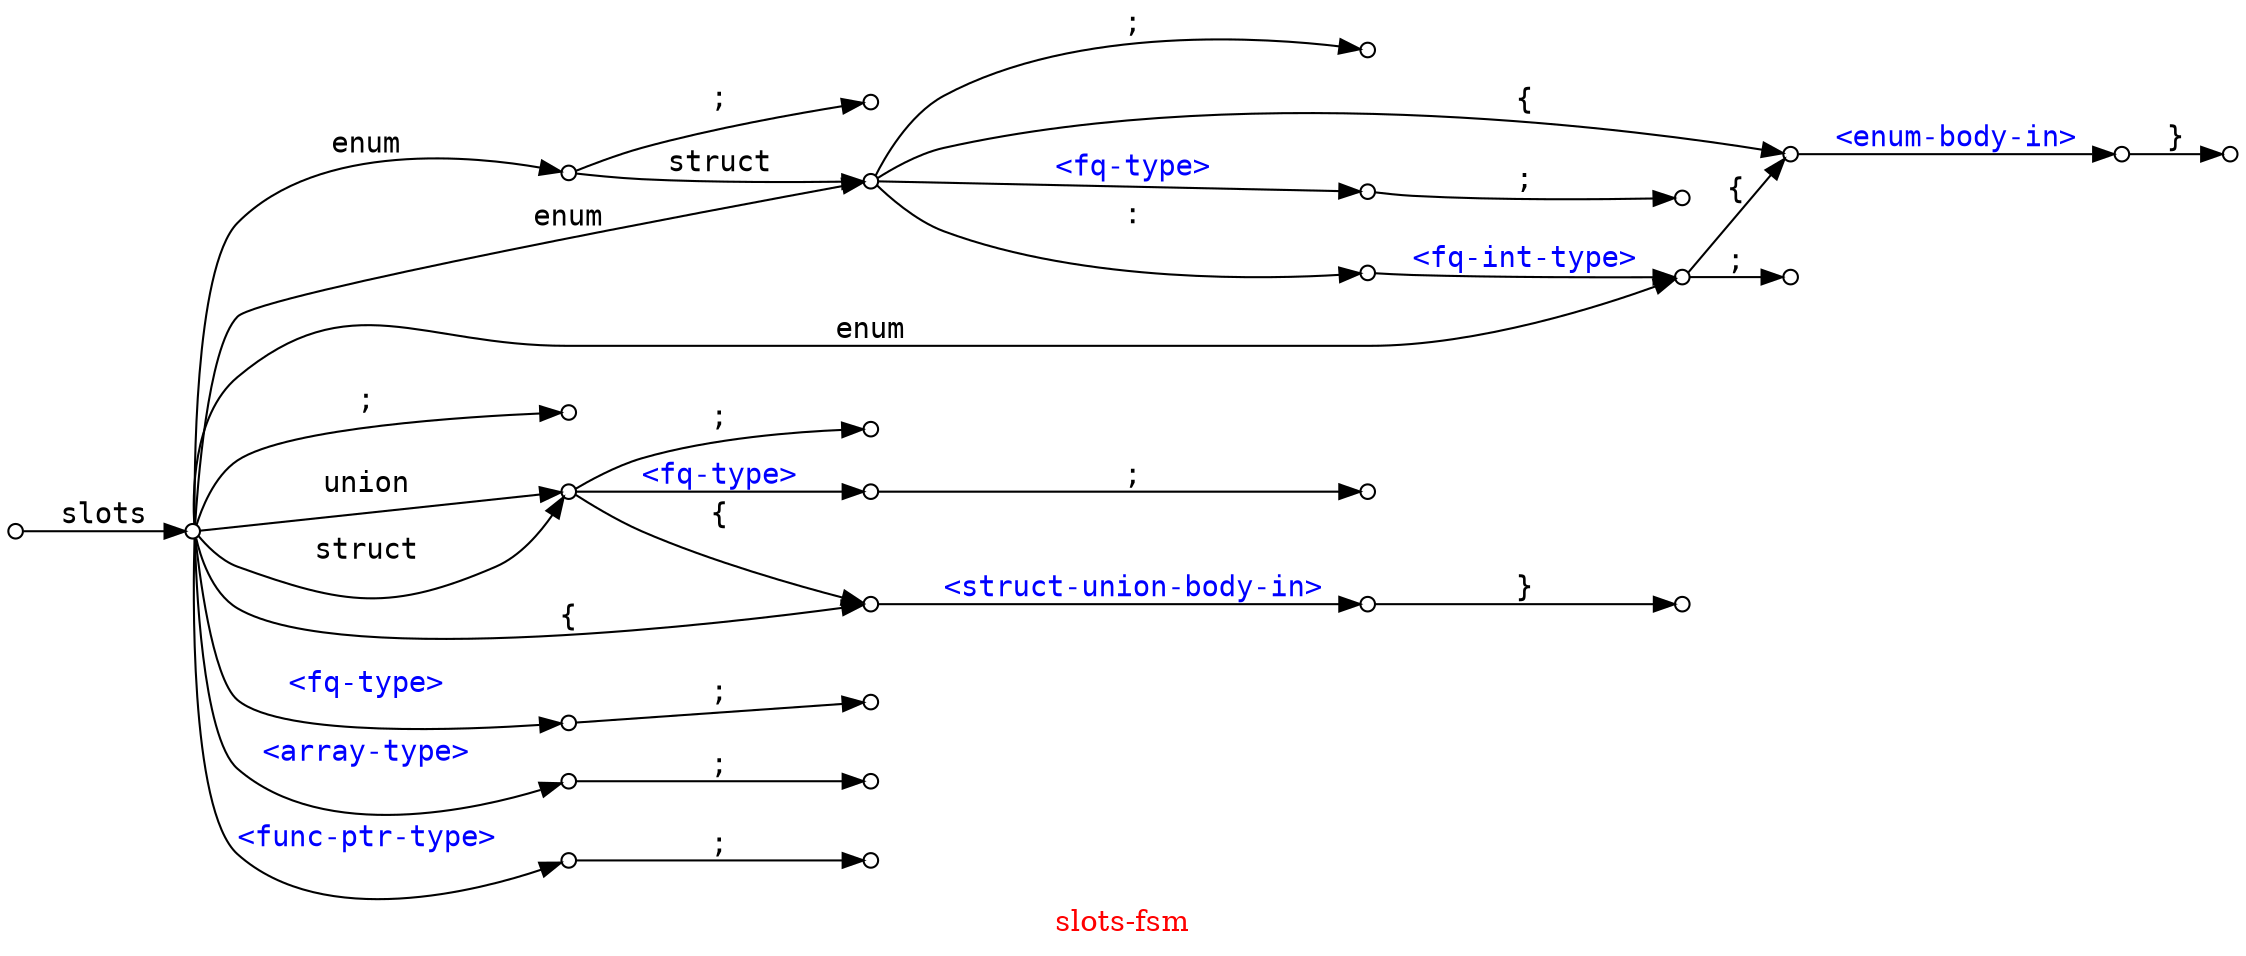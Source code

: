 // -*- mode: c++ -*-

// slots                  ;
// slots               <> ;
// slots                  { ... }

// slots struct           ;
// slots struct        <> ;
// slots struct           { ... }

// slots union            ;
// slots union         <> ;
// slots union            { ... }

// slots enum             ;
// slots enum          <> ;
// slots enum             { ... }
// slots enum        : <> ;
// slots enum        : <> { ... }

// slots enum struct      ;
// slots enum struct   <> ;
// slots enum struct      { ... }
// slots enum struct : <> ;
// slots enum struct : <> { ... }

// slots <array-type>     ;
// slots <func-ptr-type>  ;

digraph "slots-fsm" {
  graph [ rankdir = LR, label = "\G", fontcolor = red ];
  edge [ fontname = "courier" ];
  node [ shape = circle, fontsize = 12, width = 0.3, fixedsize = true ];
  node [ label = "", width = 0.1 ];

  000 -> 010 [ label = "slots" ];
  010 -> 020 [ label = "enum" ];
  010 -> 030 [ label = "enum" ];
  010 -> 050 [ label = "enum" ];
  020 -> 030 [ label = "struct" ];
  010 -> 015 [ label = ";" ];
  020 -> 025 [ label = ";" ];
  030 -> 040 [ label = ":" ];
  030 -> 035 [ label = ";" ];
  030 -> 060 [ label = "{" ];
  030 -> 170 [ label = "<fq-type>", fontcolor = blue ];
  170 -> 180 [ label = ";" ];
  040 -> 050 [ label = "<fq-int-type>", fontcolor = blue ];
  050 -> 060 [ label = "{" ];
  050 -> 055 [ label = ";" ];
  060 -> 070 [ label = "<enum-body-in>", fontcolor = blue ];
  070 -> 080 [ label = "}" ];

  010 -> 100 [ label = "union" ];
  010 -> 100 [ label = "struct" ];
  010 -> 110 [ label = "{" ];
  100 -> 110 [ label = "{" ];
  100 -> 105 [ label = ";" ];
  100 -> 150 [ label = "<fq-type>", fontcolor = blue ];
  150 -> 160 [ label = ";" ];
  110 -> 120 [ label = "<struct-union-body-in>", fontcolor = blue ];
  120 -> 130 [ label = "}" ];

  010 -> 140 [ label = "<fq-type>", fontcolor = blue ];
  010 -> 141 [ label = "<array-type>", fontcolor = blue ];
  010 -> 142 [ label = "<func-ptr-type>", fontcolor = blue ];
  140 -> 145 [ label = ";" ];
  141 -> 146 [ label = ";" ];
  142 -> 147 [ label = ";" ];

//   subgraph {
//     graph [ rank = same ];
//     050;
//     100;
//     140;
//   }
//   subgraph {
//     graph [ rank = same ];
//     015;
//     025;
//     035;
//     055;
//     105;
//     145;
//   }
}
